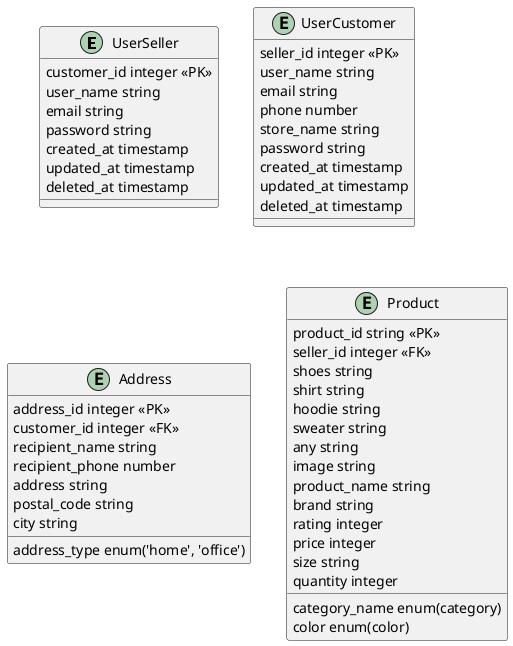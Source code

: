 @startuml WhiteSmoke

entity UserSeller {
    customer_id integer <<PK>>
    user_name string
    email string
    password string
    created_at timestamp
    updated_at timestamp
    deleted_at timestamp
}

entity UserCustomer {
    seller_id integer <<PK>>
    user_name string
    email string
    phone number
    store_name string
    password string
    created_at timestamp
    updated_at timestamp
    deleted_at timestamp
}

entity Address {
    address_id integer <<PK>>
    customer_id integer <<FK>>
    address_type enum('home', 'office')
    recipient_name string
    recipient_phone number
    address string
    postal_code string
    city string
}

entity Product {
    product_id string <<PK>>
    seller_id integer <<FK>>
    category_name enum(category)
    shoes string
    shirt string
    hoodie string
    sweater string
    any string
    image string
    product_name string
    brand string
    rating integer
    price integer
    color enum(color)
    size string
    quantity integer
}

@enduml